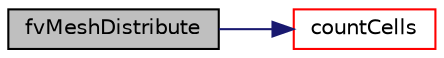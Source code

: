 digraph "fvMeshDistribute"
{
  bgcolor="transparent";
  edge [fontname="Helvetica",fontsize="10",labelfontname="Helvetica",labelfontsize="10"];
  node [fontname="Helvetica",fontsize="10",shape=record];
  rankdir="LR";
  Node1 [label="fvMeshDistribute",height=0.2,width=0.4,color="black", fillcolor="grey75", style="filled", fontcolor="black"];
  Node1 -> Node2 [color="midnightblue",fontsize="10",style="solid",fontname="Helvetica"];
  Node2 [label="countCells",height=0.2,width=0.4,color="red",URL="$a00878.html#aa57d1bab8fea555d3ee75a5d2e6411cd",tooltip="Helper function: count cells per processor in wanted distribution. "];
}
